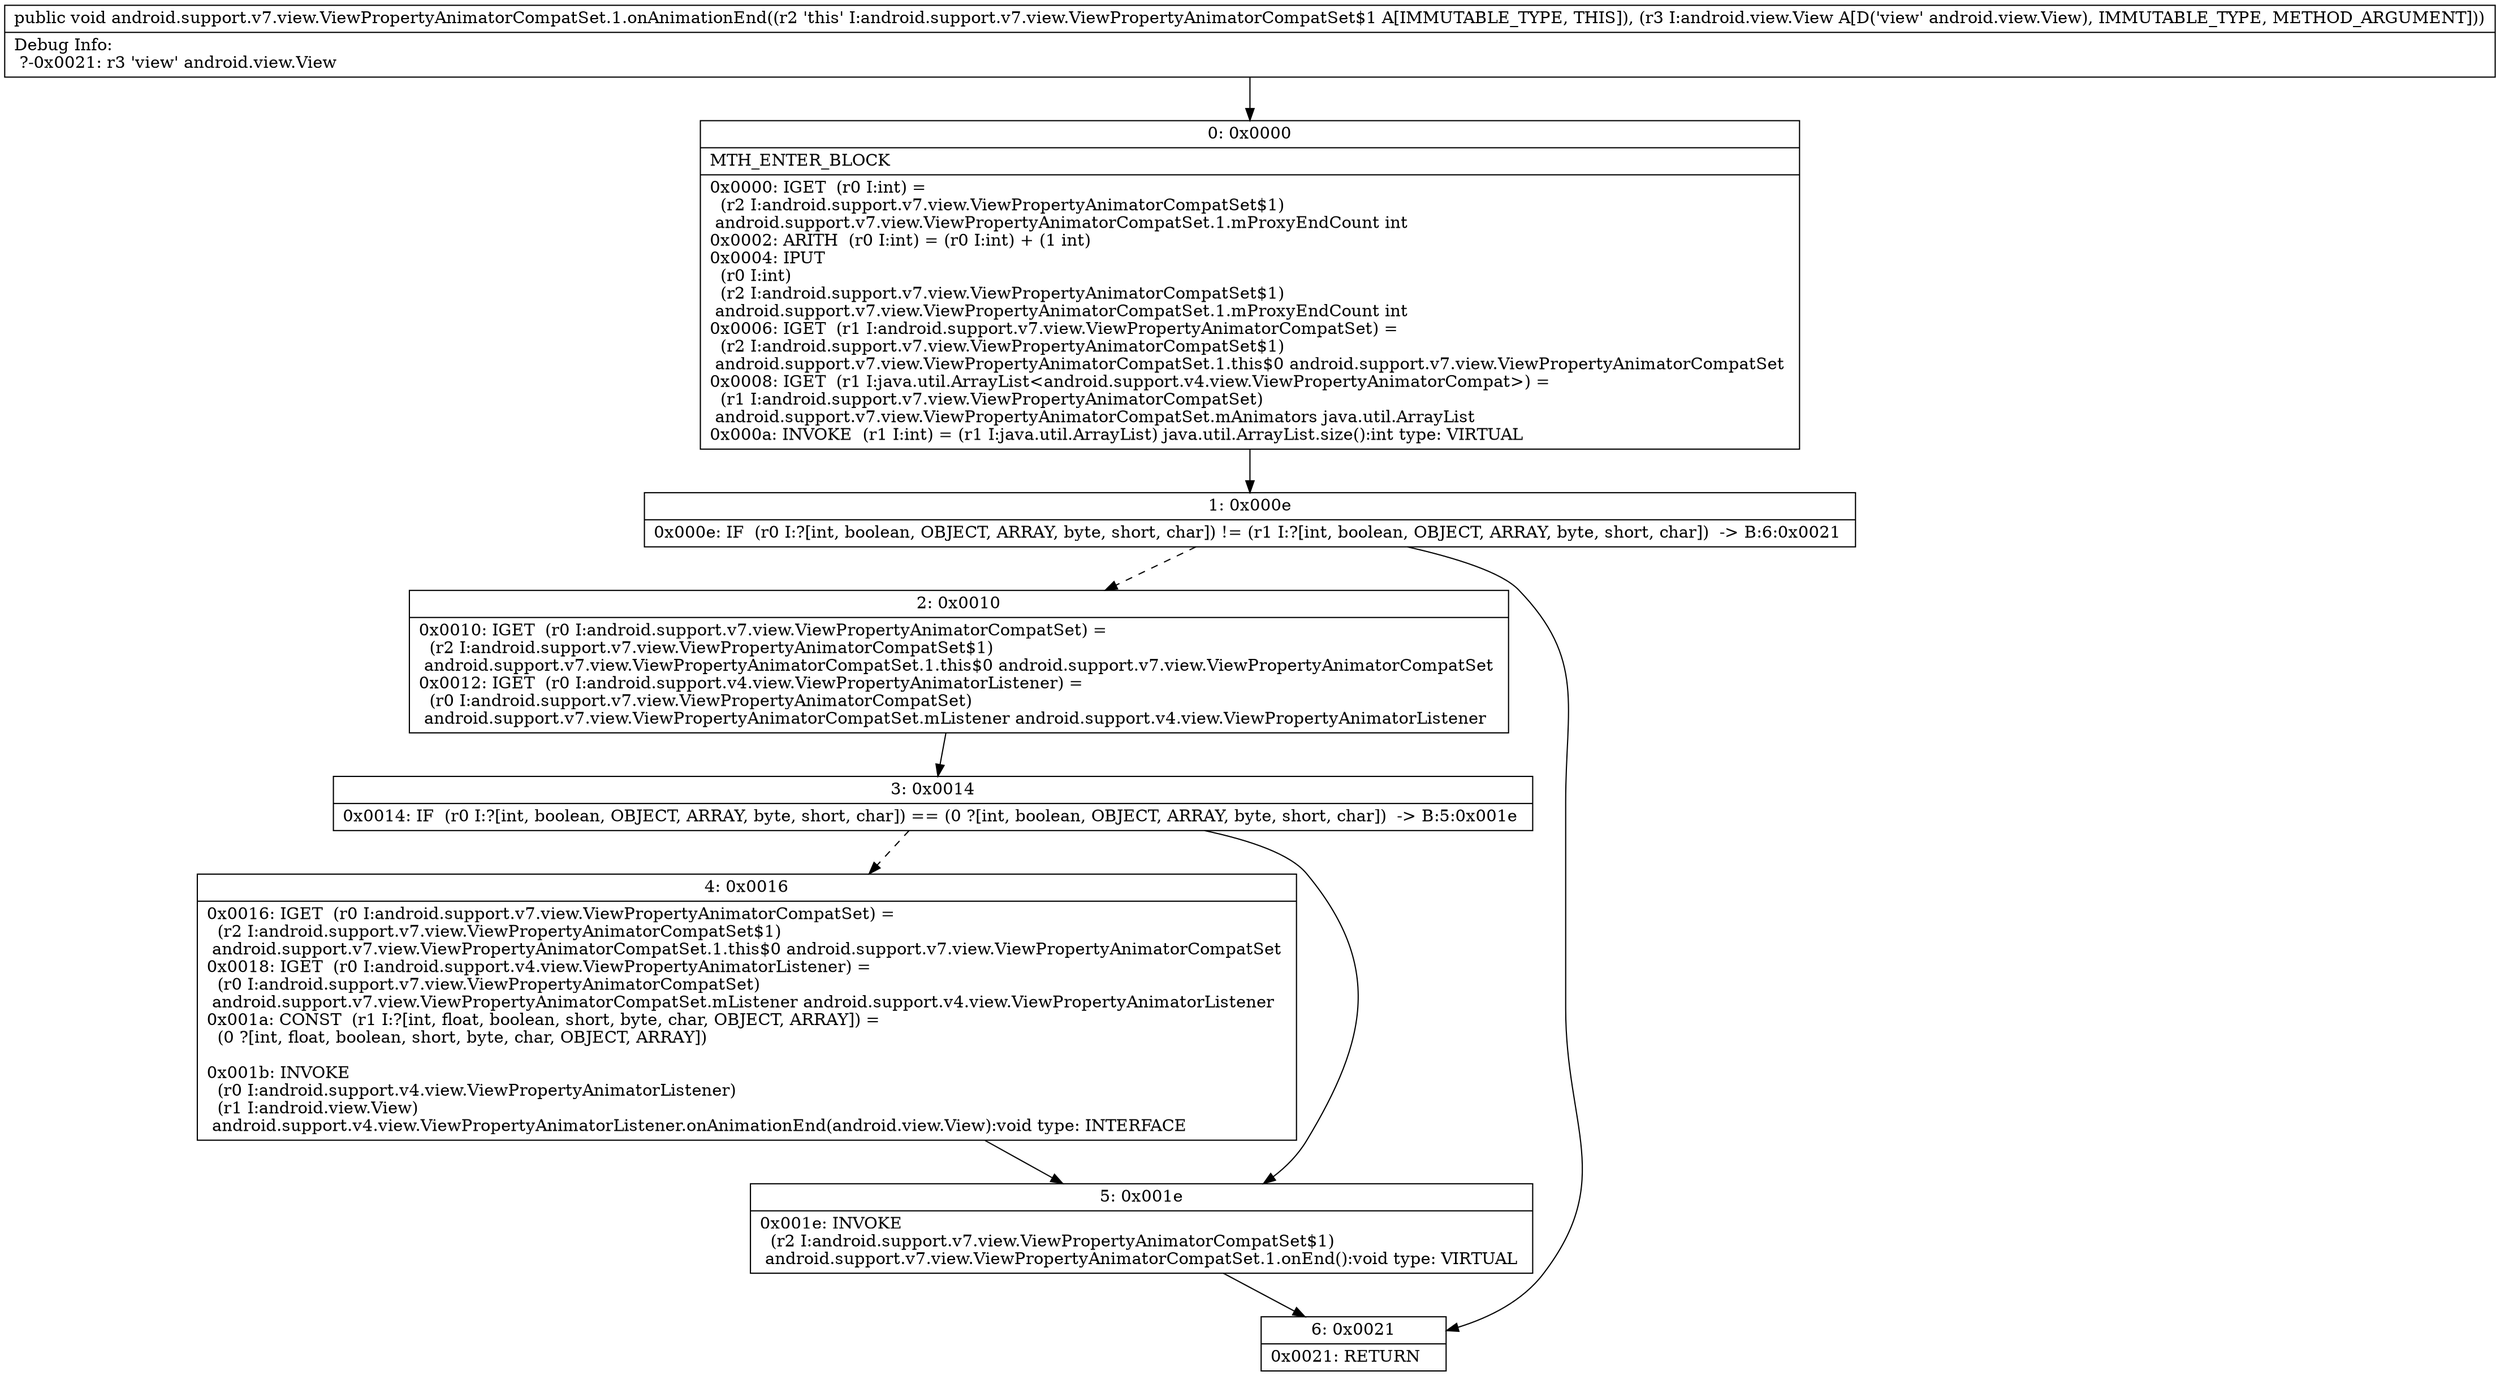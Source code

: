 digraph "CFG forandroid.support.v7.view.ViewPropertyAnimatorCompatSet.1.onAnimationEnd(Landroid\/view\/View;)V" {
Node_0 [shape=record,label="{0\:\ 0x0000|MTH_ENTER_BLOCK\l|0x0000: IGET  (r0 I:int) = \l  (r2 I:android.support.v7.view.ViewPropertyAnimatorCompatSet$1)\l android.support.v7.view.ViewPropertyAnimatorCompatSet.1.mProxyEndCount int \l0x0002: ARITH  (r0 I:int) = (r0 I:int) + (1 int) \l0x0004: IPUT  \l  (r0 I:int)\l  (r2 I:android.support.v7.view.ViewPropertyAnimatorCompatSet$1)\l android.support.v7.view.ViewPropertyAnimatorCompatSet.1.mProxyEndCount int \l0x0006: IGET  (r1 I:android.support.v7.view.ViewPropertyAnimatorCompatSet) = \l  (r2 I:android.support.v7.view.ViewPropertyAnimatorCompatSet$1)\l android.support.v7.view.ViewPropertyAnimatorCompatSet.1.this$0 android.support.v7.view.ViewPropertyAnimatorCompatSet \l0x0008: IGET  (r1 I:java.util.ArrayList\<android.support.v4.view.ViewPropertyAnimatorCompat\>) = \l  (r1 I:android.support.v7.view.ViewPropertyAnimatorCompatSet)\l android.support.v7.view.ViewPropertyAnimatorCompatSet.mAnimators java.util.ArrayList \l0x000a: INVOKE  (r1 I:int) = (r1 I:java.util.ArrayList) java.util.ArrayList.size():int type: VIRTUAL \l}"];
Node_1 [shape=record,label="{1\:\ 0x000e|0x000e: IF  (r0 I:?[int, boolean, OBJECT, ARRAY, byte, short, char]) != (r1 I:?[int, boolean, OBJECT, ARRAY, byte, short, char])  \-\> B:6:0x0021 \l}"];
Node_2 [shape=record,label="{2\:\ 0x0010|0x0010: IGET  (r0 I:android.support.v7.view.ViewPropertyAnimatorCompatSet) = \l  (r2 I:android.support.v7.view.ViewPropertyAnimatorCompatSet$1)\l android.support.v7.view.ViewPropertyAnimatorCompatSet.1.this$0 android.support.v7.view.ViewPropertyAnimatorCompatSet \l0x0012: IGET  (r0 I:android.support.v4.view.ViewPropertyAnimatorListener) = \l  (r0 I:android.support.v7.view.ViewPropertyAnimatorCompatSet)\l android.support.v7.view.ViewPropertyAnimatorCompatSet.mListener android.support.v4.view.ViewPropertyAnimatorListener \l}"];
Node_3 [shape=record,label="{3\:\ 0x0014|0x0014: IF  (r0 I:?[int, boolean, OBJECT, ARRAY, byte, short, char]) == (0 ?[int, boolean, OBJECT, ARRAY, byte, short, char])  \-\> B:5:0x001e \l}"];
Node_4 [shape=record,label="{4\:\ 0x0016|0x0016: IGET  (r0 I:android.support.v7.view.ViewPropertyAnimatorCompatSet) = \l  (r2 I:android.support.v7.view.ViewPropertyAnimatorCompatSet$1)\l android.support.v7.view.ViewPropertyAnimatorCompatSet.1.this$0 android.support.v7.view.ViewPropertyAnimatorCompatSet \l0x0018: IGET  (r0 I:android.support.v4.view.ViewPropertyAnimatorListener) = \l  (r0 I:android.support.v7.view.ViewPropertyAnimatorCompatSet)\l android.support.v7.view.ViewPropertyAnimatorCompatSet.mListener android.support.v4.view.ViewPropertyAnimatorListener \l0x001a: CONST  (r1 I:?[int, float, boolean, short, byte, char, OBJECT, ARRAY]) = \l  (0 ?[int, float, boolean, short, byte, char, OBJECT, ARRAY])\l \l0x001b: INVOKE  \l  (r0 I:android.support.v4.view.ViewPropertyAnimatorListener)\l  (r1 I:android.view.View)\l android.support.v4.view.ViewPropertyAnimatorListener.onAnimationEnd(android.view.View):void type: INTERFACE \l}"];
Node_5 [shape=record,label="{5\:\ 0x001e|0x001e: INVOKE  \l  (r2 I:android.support.v7.view.ViewPropertyAnimatorCompatSet$1)\l android.support.v7.view.ViewPropertyAnimatorCompatSet.1.onEnd():void type: VIRTUAL \l}"];
Node_6 [shape=record,label="{6\:\ 0x0021|0x0021: RETURN   \l}"];
MethodNode[shape=record,label="{public void android.support.v7.view.ViewPropertyAnimatorCompatSet.1.onAnimationEnd((r2 'this' I:android.support.v7.view.ViewPropertyAnimatorCompatSet$1 A[IMMUTABLE_TYPE, THIS]), (r3 I:android.view.View A[D('view' android.view.View), IMMUTABLE_TYPE, METHOD_ARGUMENT]))  | Debug Info:\l  ?\-0x0021: r3 'view' android.view.View\l}"];
MethodNode -> Node_0;
Node_0 -> Node_1;
Node_1 -> Node_2[style=dashed];
Node_1 -> Node_6;
Node_2 -> Node_3;
Node_3 -> Node_4[style=dashed];
Node_3 -> Node_5;
Node_4 -> Node_5;
Node_5 -> Node_6;
}

